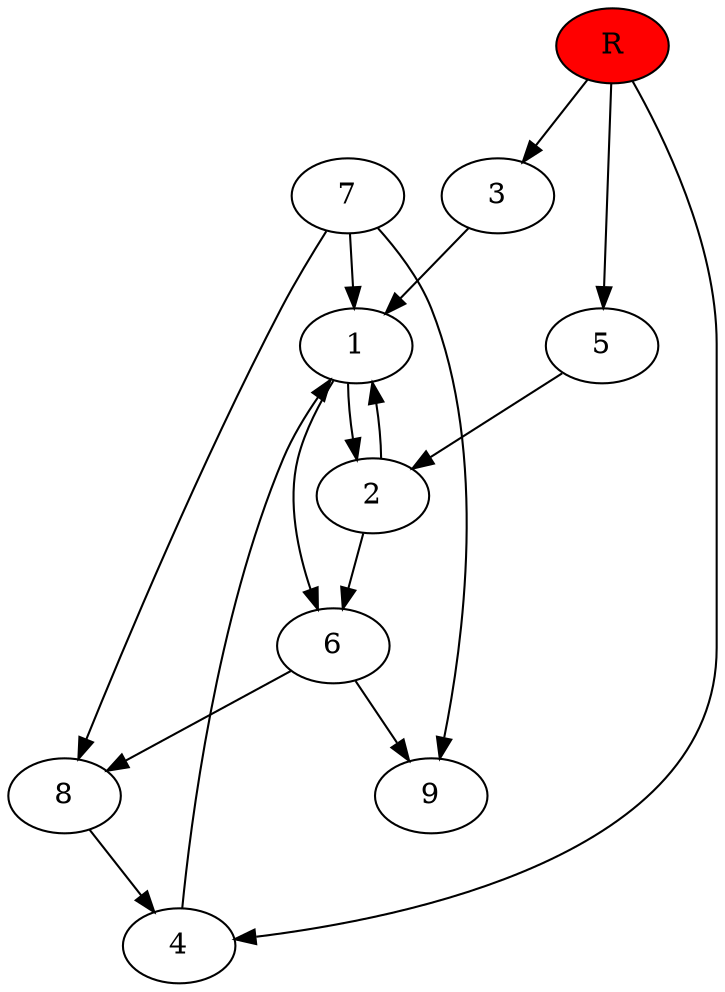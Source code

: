 digraph prb2350 {
	1
	2
	3
	4
	5
	6
	7
	8
	R [fillcolor="#ff0000" style=filled]
	1 -> 2
	1 -> 6
	2 -> 1
	2 -> 6
	3 -> 1
	4 -> 1
	5 -> 2
	6 -> 8
	6 -> 9
	7 -> 1
	7 -> 8
	7 -> 9
	8 -> 4
	R -> 3
	R -> 4
	R -> 5
}

